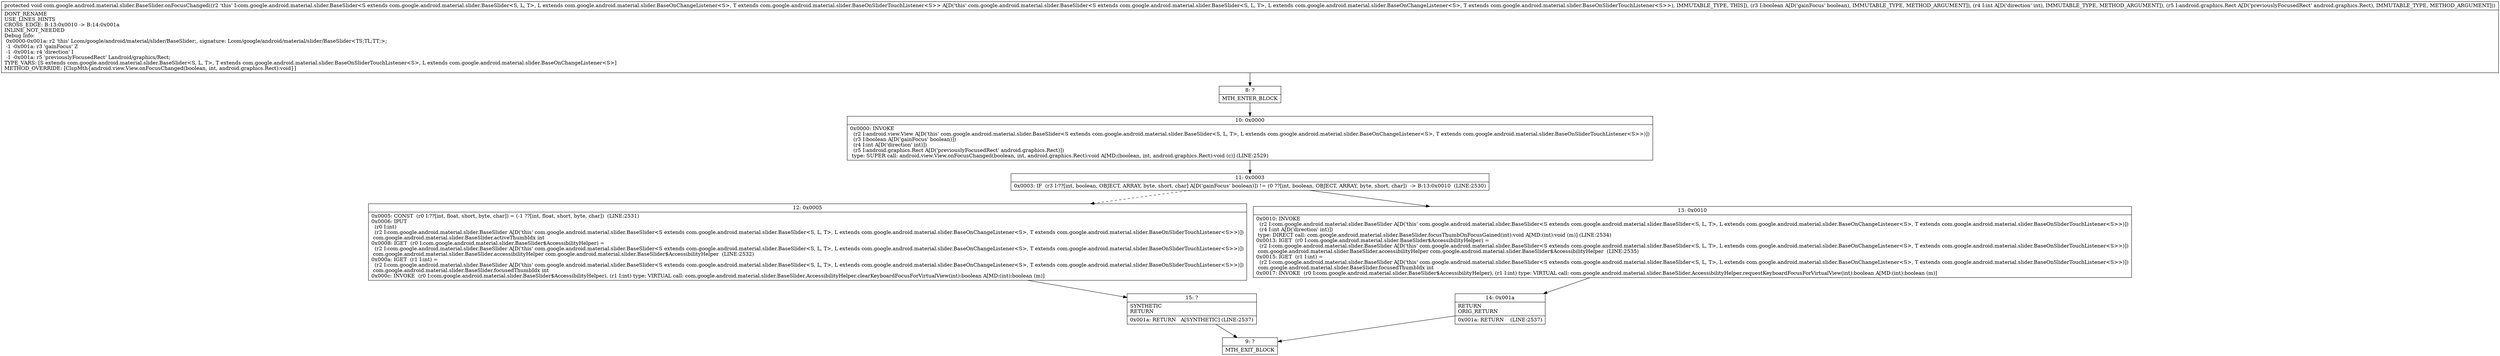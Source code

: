 digraph "CFG forcom.google.android.material.slider.BaseSlider.onFocusChanged(ZILandroid\/graphics\/Rect;)V" {
Node_8 [shape=record,label="{8\:\ ?|MTH_ENTER_BLOCK\l}"];
Node_10 [shape=record,label="{10\:\ 0x0000|0x0000: INVOKE  \l  (r2 I:android.view.View A[D('this' com.google.android.material.slider.BaseSlider\<S extends com.google.android.material.slider.BaseSlider\<S, L, T\>, L extends com.google.android.material.slider.BaseOnChangeListener\<S\>, T extends com.google.android.material.slider.BaseOnSliderTouchListener\<S\>\>)])\l  (r3 I:boolean A[D('gainFocus' boolean)])\l  (r4 I:int A[D('direction' int)])\l  (r5 I:android.graphics.Rect A[D('previouslyFocusedRect' android.graphics.Rect)])\l type: SUPER call: android.view.View.onFocusChanged(boolean, int, android.graphics.Rect):void A[MD:(boolean, int, android.graphics.Rect):void (c)] (LINE:2529)\l}"];
Node_11 [shape=record,label="{11\:\ 0x0003|0x0003: IF  (r3 I:??[int, boolean, OBJECT, ARRAY, byte, short, char] A[D('gainFocus' boolean)]) != (0 ??[int, boolean, OBJECT, ARRAY, byte, short, char])  \-\> B:13:0x0010  (LINE:2530)\l}"];
Node_12 [shape=record,label="{12\:\ 0x0005|0x0005: CONST  (r0 I:??[int, float, short, byte, char]) = (\-1 ??[int, float, short, byte, char])  (LINE:2531)\l0x0006: IPUT  \l  (r0 I:int)\l  (r2 I:com.google.android.material.slider.BaseSlider A[D('this' com.google.android.material.slider.BaseSlider\<S extends com.google.android.material.slider.BaseSlider\<S, L, T\>, L extends com.google.android.material.slider.BaseOnChangeListener\<S\>, T extends com.google.android.material.slider.BaseOnSliderTouchListener\<S\>\>)])\l com.google.android.material.slider.BaseSlider.activeThumbIdx int \l0x0008: IGET  (r0 I:com.google.android.material.slider.BaseSlider$AccessibilityHelper) = \l  (r2 I:com.google.android.material.slider.BaseSlider A[D('this' com.google.android.material.slider.BaseSlider\<S extends com.google.android.material.slider.BaseSlider\<S, L, T\>, L extends com.google.android.material.slider.BaseOnChangeListener\<S\>, T extends com.google.android.material.slider.BaseOnSliderTouchListener\<S\>\>)])\l com.google.android.material.slider.BaseSlider.accessibilityHelper com.google.android.material.slider.BaseSlider$AccessibilityHelper  (LINE:2532)\l0x000a: IGET  (r1 I:int) = \l  (r2 I:com.google.android.material.slider.BaseSlider A[D('this' com.google.android.material.slider.BaseSlider\<S extends com.google.android.material.slider.BaseSlider\<S, L, T\>, L extends com.google.android.material.slider.BaseOnChangeListener\<S\>, T extends com.google.android.material.slider.BaseOnSliderTouchListener\<S\>\>)])\l com.google.android.material.slider.BaseSlider.focusedThumbIdx int \l0x000c: INVOKE  (r0 I:com.google.android.material.slider.BaseSlider$AccessibilityHelper), (r1 I:int) type: VIRTUAL call: com.google.android.material.slider.BaseSlider.AccessibilityHelper.clearKeyboardFocusForVirtualView(int):boolean A[MD:(int):boolean (m)]\l}"];
Node_15 [shape=record,label="{15\:\ ?|SYNTHETIC\lRETURN\l|0x001a: RETURN   A[SYNTHETIC] (LINE:2537)\l}"];
Node_9 [shape=record,label="{9\:\ ?|MTH_EXIT_BLOCK\l}"];
Node_13 [shape=record,label="{13\:\ 0x0010|0x0010: INVOKE  \l  (r2 I:com.google.android.material.slider.BaseSlider A[D('this' com.google.android.material.slider.BaseSlider\<S extends com.google.android.material.slider.BaseSlider\<S, L, T\>, L extends com.google.android.material.slider.BaseOnChangeListener\<S\>, T extends com.google.android.material.slider.BaseOnSliderTouchListener\<S\>\>)])\l  (r4 I:int A[D('direction' int)])\l type: DIRECT call: com.google.android.material.slider.BaseSlider.focusThumbOnFocusGained(int):void A[MD:(int):void (m)] (LINE:2534)\l0x0013: IGET  (r0 I:com.google.android.material.slider.BaseSlider$AccessibilityHelper) = \l  (r2 I:com.google.android.material.slider.BaseSlider A[D('this' com.google.android.material.slider.BaseSlider\<S extends com.google.android.material.slider.BaseSlider\<S, L, T\>, L extends com.google.android.material.slider.BaseOnChangeListener\<S\>, T extends com.google.android.material.slider.BaseOnSliderTouchListener\<S\>\>)])\l com.google.android.material.slider.BaseSlider.accessibilityHelper com.google.android.material.slider.BaseSlider$AccessibilityHelper  (LINE:2535)\l0x0015: IGET  (r1 I:int) = \l  (r2 I:com.google.android.material.slider.BaseSlider A[D('this' com.google.android.material.slider.BaseSlider\<S extends com.google.android.material.slider.BaseSlider\<S, L, T\>, L extends com.google.android.material.slider.BaseOnChangeListener\<S\>, T extends com.google.android.material.slider.BaseOnSliderTouchListener\<S\>\>)])\l com.google.android.material.slider.BaseSlider.focusedThumbIdx int \l0x0017: INVOKE  (r0 I:com.google.android.material.slider.BaseSlider$AccessibilityHelper), (r1 I:int) type: VIRTUAL call: com.google.android.material.slider.BaseSlider.AccessibilityHelper.requestKeyboardFocusForVirtualView(int):boolean A[MD:(int):boolean (m)]\l}"];
Node_14 [shape=record,label="{14\:\ 0x001a|RETURN\lORIG_RETURN\l|0x001a: RETURN    (LINE:2537)\l}"];
MethodNode[shape=record,label="{protected void com.google.android.material.slider.BaseSlider.onFocusChanged((r2 'this' I:com.google.android.material.slider.BaseSlider\<S extends com.google.android.material.slider.BaseSlider\<S, L, T\>, L extends com.google.android.material.slider.BaseOnChangeListener\<S\>, T extends com.google.android.material.slider.BaseOnSliderTouchListener\<S\>\> A[D('this' com.google.android.material.slider.BaseSlider\<S extends com.google.android.material.slider.BaseSlider\<S, L, T\>, L extends com.google.android.material.slider.BaseOnChangeListener\<S\>, T extends com.google.android.material.slider.BaseOnSliderTouchListener\<S\>\>), IMMUTABLE_TYPE, THIS]), (r3 I:boolean A[D('gainFocus' boolean), IMMUTABLE_TYPE, METHOD_ARGUMENT]), (r4 I:int A[D('direction' int), IMMUTABLE_TYPE, METHOD_ARGUMENT]), (r5 I:android.graphics.Rect A[D('previouslyFocusedRect' android.graphics.Rect), IMMUTABLE_TYPE, METHOD_ARGUMENT]))  | DONT_RENAME\lUSE_LINES_HINTS\lCROSS_EDGE: B:13:0x0010 \-\> B:14:0x001a\lINLINE_NOT_NEEDED\lDebug Info:\l  0x0000\-0x001a: r2 'this' Lcom\/google\/android\/material\/slider\/BaseSlider;, signature: Lcom\/google\/android\/material\/slider\/BaseSlider\<TS;TL;TT;\>;\l  \-1 \-0x001a: r3 'gainFocus' Z\l  \-1 \-0x001a: r4 'direction' I\l  \-1 \-0x001a: r5 'previouslyFocusedRect' Landroid\/graphics\/Rect;\lTYPE_VARS: [S extends com.google.android.material.slider.BaseSlider\<S, L, T\>, T extends com.google.android.material.slider.BaseOnSliderTouchListener\<S\>, L extends com.google.android.material.slider.BaseOnChangeListener\<S\>]\lMETHOD_OVERRIDE: [ClspMth\{android.view.View.onFocusChanged(boolean, int, android.graphics.Rect):void\}]\l}"];
MethodNode -> Node_8;Node_8 -> Node_10;
Node_10 -> Node_11;
Node_11 -> Node_12[style=dashed];
Node_11 -> Node_13;
Node_12 -> Node_15;
Node_15 -> Node_9;
Node_13 -> Node_14;
Node_14 -> Node_9;
}

